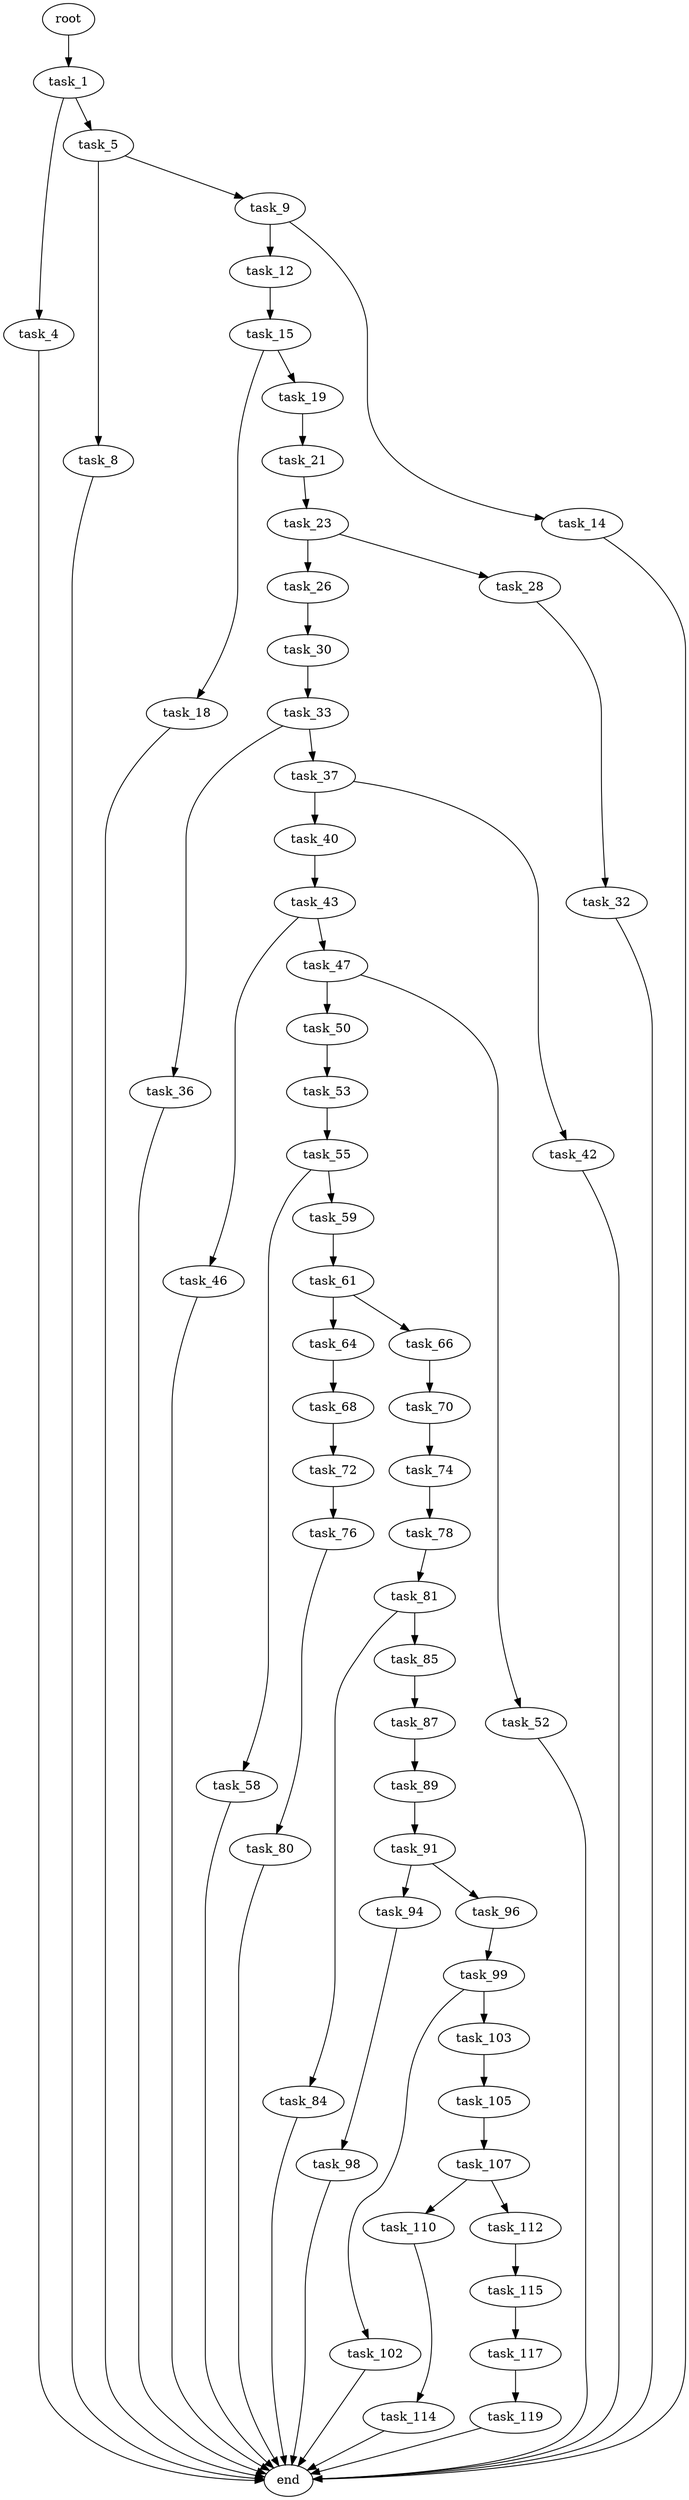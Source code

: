 digraph G {
  root [size="0.000000"];
  task_1 [size="20962391678.000000"];
  task_4 [size="782757789696.000000"];
  task_5 [size="231928233984.000000"];
  task_8 [size="866202125134.000000"];
  task_9 [size="28991029248.000000"];
  task_12 [size="549755813888.000000"];
  task_14 [size="4504002886.000000"];
  task_15 [size="145672716944.000000"];
  task_18 [size="5491646757.000000"];
  task_19 [size="7247880807.000000"];
  task_21 [size="782757789696.000000"];
  task_23 [size="42760003301.000000"];
  task_26 [size="231928233984.000000"];
  task_28 [size="15041171332.000000"];
  task_30 [size="331876165241.000000"];
  task_32 [size="15444364110.000000"];
  task_33 [size="231728064248.000000"];
  task_36 [size="10365282892.000000"];
  task_37 [size="37068822338.000000"];
  task_40 [size="35995303777.000000"];
  task_42 [size="63285842536.000000"];
  task_43 [size="760325359766.000000"];
  task_46 [size="3191638693.000000"];
  task_47 [size="748384071100.000000"];
  task_50 [size="761332583.000000"];
  task_52 [size="231928233984.000000"];
  task_53 [size="426688789777.000000"];
  task_55 [size="83918593099.000000"];
  task_58 [size="30907464072.000000"];
  task_59 [size="814751117277.000000"];
  task_61 [size="13905952703.000000"];
  task_64 [size="70852187341.000000"];
  task_66 [size="134217728000.000000"];
  task_68 [size="8589934592.000000"];
  task_70 [size="8589934592.000000"];
  task_72 [size="58531193906.000000"];
  task_74 [size="1073741824000.000000"];
  task_76 [size="3628596693.000000"];
  task_78 [size="68719476736.000000"];
  task_80 [size="782757789696.000000"];
  task_81 [size="68719476736.000000"];
  task_84 [size="368293445632.000000"];
  task_85 [size="6904023444.000000"];
  task_87 [size="215296704867.000000"];
  task_89 [size="8629682325.000000"];
  task_91 [size="782757789696.000000"];
  task_94 [size="674930556339.000000"];
  task_96 [size="5207824796.000000"];
  task_98 [size="28752293150.000000"];
  task_99 [size="497577639746.000000"];
  task_102 [size="736093076780.000000"];
  task_103 [size="74673536009.000000"];
  task_105 [size="549755813888.000000"];
  task_107 [size="231928233984.000000"];
  task_110 [size="7478442215.000000"];
  task_112 [size="549755813888.000000"];
  task_114 [size="8699141977.000000"];
  task_115 [size="3394861699.000000"];
  task_117 [size="368293445632.000000"];
  task_119 [size="4636125230.000000"];
  end [size="0.000000"];

  root -> task_1 [size="1.000000"];
  task_1 -> task_4 [size="536870912.000000"];
  task_1 -> task_5 [size="536870912.000000"];
  task_4 -> end [size="1.000000"];
  task_5 -> task_8 [size="301989888.000000"];
  task_5 -> task_9 [size="301989888.000000"];
  task_8 -> end [size="1.000000"];
  task_9 -> task_12 [size="75497472.000000"];
  task_9 -> task_14 [size="75497472.000000"];
  task_12 -> task_15 [size="536870912.000000"];
  task_14 -> end [size="1.000000"];
  task_15 -> task_18 [size="536870912.000000"];
  task_15 -> task_19 [size="536870912.000000"];
  task_18 -> end [size="1.000000"];
  task_19 -> task_21 [size="301989888.000000"];
  task_21 -> task_23 [size="679477248.000000"];
  task_23 -> task_26 [size="75497472.000000"];
  task_23 -> task_28 [size="75497472.000000"];
  task_26 -> task_30 [size="301989888.000000"];
  task_28 -> task_32 [size="536870912.000000"];
  task_30 -> task_33 [size="838860800.000000"];
  task_32 -> end [size="1.000000"];
  task_33 -> task_36 [size="301989888.000000"];
  task_33 -> task_37 [size="301989888.000000"];
  task_36 -> end [size="1.000000"];
  task_37 -> task_40 [size="679477248.000000"];
  task_37 -> task_42 [size="679477248.000000"];
  task_40 -> task_43 [size="75497472.000000"];
  task_42 -> end [size="1.000000"];
  task_43 -> task_46 [size="679477248.000000"];
  task_43 -> task_47 [size="679477248.000000"];
  task_46 -> end [size="1.000000"];
  task_47 -> task_50 [size="679477248.000000"];
  task_47 -> task_52 [size="679477248.000000"];
  task_50 -> task_53 [size="33554432.000000"];
  task_52 -> end [size="1.000000"];
  task_53 -> task_55 [size="301989888.000000"];
  task_55 -> task_58 [size="134217728.000000"];
  task_55 -> task_59 [size="134217728.000000"];
  task_58 -> end [size="1.000000"];
  task_59 -> task_61 [size="838860800.000000"];
  task_61 -> task_64 [size="301989888.000000"];
  task_61 -> task_66 [size="301989888.000000"];
  task_64 -> task_68 [size="134217728.000000"];
  task_66 -> task_70 [size="209715200.000000"];
  task_68 -> task_72 [size="33554432.000000"];
  task_70 -> task_74 [size="33554432.000000"];
  task_72 -> task_76 [size="134217728.000000"];
  task_74 -> task_78 [size="838860800.000000"];
  task_76 -> task_80 [size="301989888.000000"];
  task_78 -> task_81 [size="134217728.000000"];
  task_80 -> end [size="1.000000"];
  task_81 -> task_84 [size="134217728.000000"];
  task_81 -> task_85 [size="134217728.000000"];
  task_84 -> end [size="1.000000"];
  task_85 -> task_87 [size="838860800.000000"];
  task_87 -> task_89 [size="209715200.000000"];
  task_89 -> task_91 [size="301989888.000000"];
  task_91 -> task_94 [size="679477248.000000"];
  task_91 -> task_96 [size="679477248.000000"];
  task_94 -> task_98 [size="536870912.000000"];
  task_96 -> task_99 [size="411041792.000000"];
  task_98 -> end [size="1.000000"];
  task_99 -> task_102 [size="411041792.000000"];
  task_99 -> task_103 [size="411041792.000000"];
  task_102 -> end [size="1.000000"];
  task_103 -> task_105 [size="134217728.000000"];
  task_105 -> task_107 [size="536870912.000000"];
  task_107 -> task_110 [size="301989888.000000"];
  task_107 -> task_112 [size="301989888.000000"];
  task_110 -> task_114 [size="838860800.000000"];
  task_112 -> task_115 [size="536870912.000000"];
  task_114 -> end [size="1.000000"];
  task_115 -> task_117 [size="209715200.000000"];
  task_117 -> task_119 [size="411041792.000000"];
  task_119 -> end [size="1.000000"];
}
